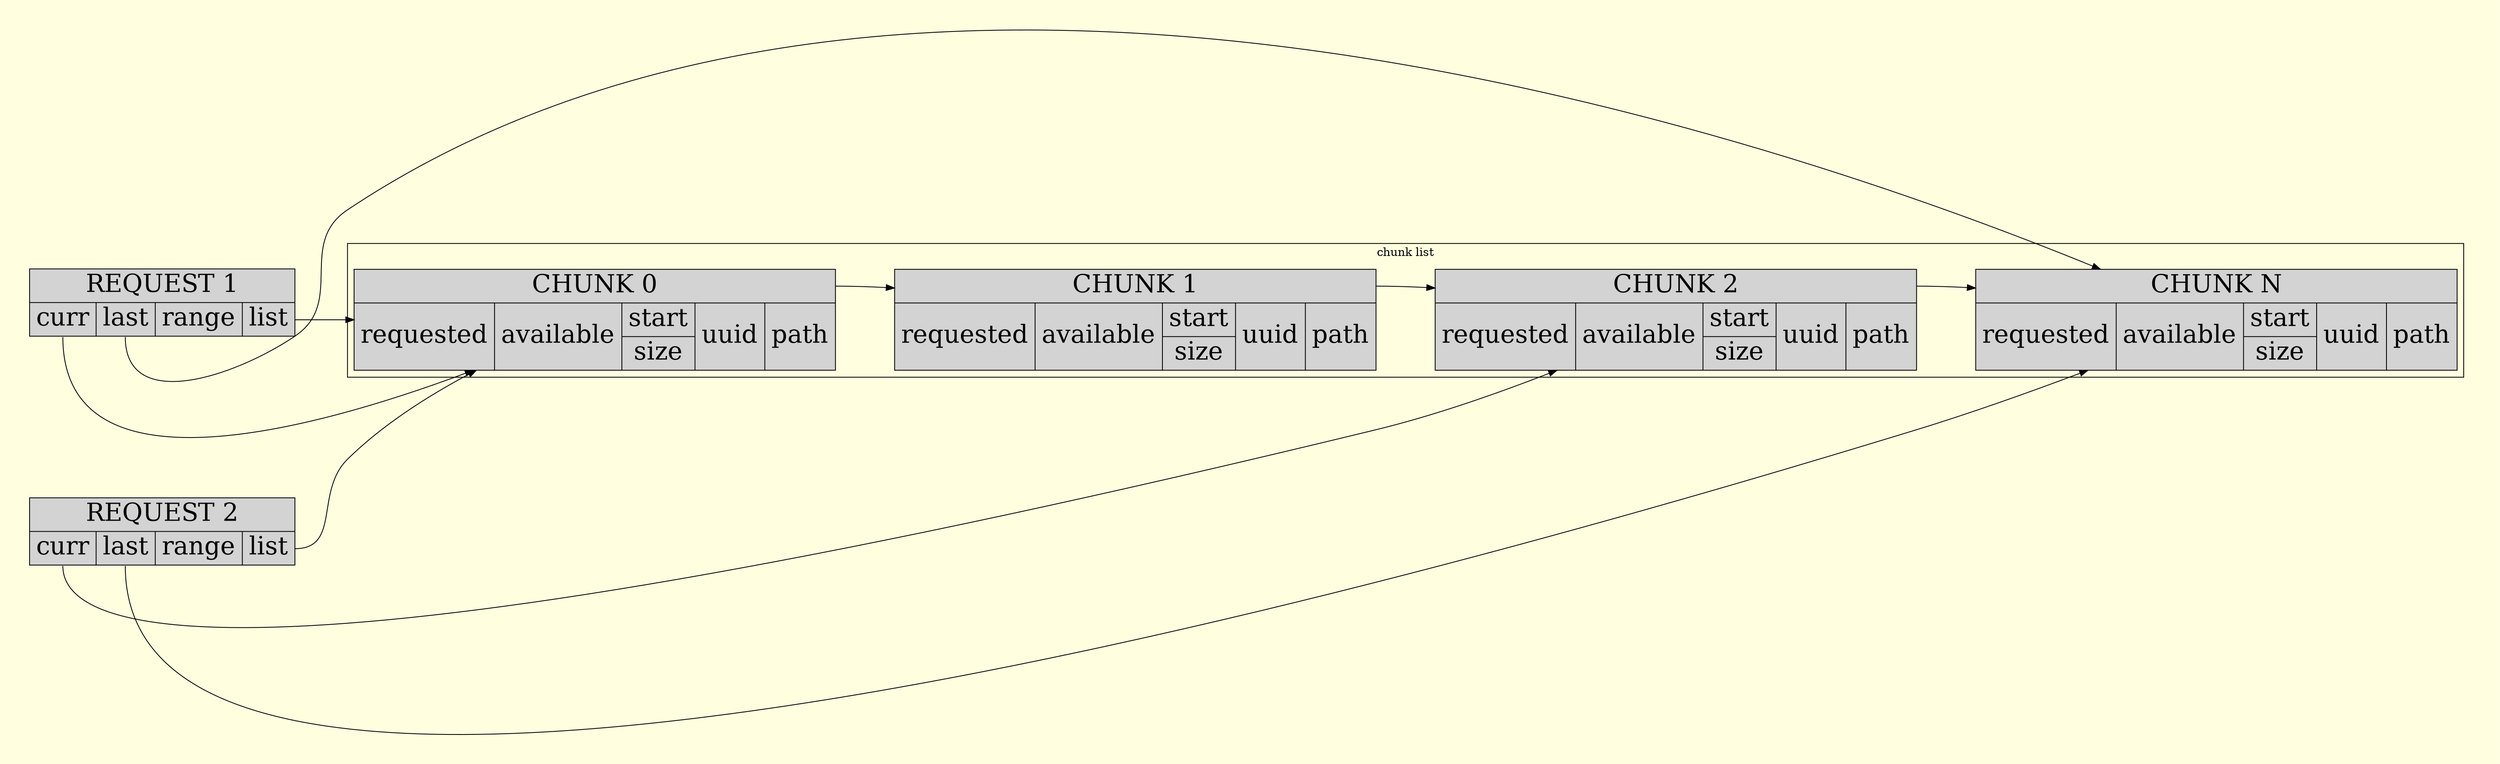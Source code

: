 digraph g {
        graph [
                pad="0.5",
                ranksep="1",
                nodesep="2"
                rankdir = "LR"
                bgcolor = "lightyellow"
                style="filled"
        ];
        node [
                fontsize = "30"
                style="filled"
        ];

        rank = same {
        "request1" [
                label = "<f0> REQUEST 1|{ <f1> curr| <f2> last| <f3> range| <f4> list}"
                shape = "record"
        ];
        "request2" [
                label = "<f0> REQUEST 2|{ <f1> curr| <f2> last| <f3> range| <f4> list}"
                shape = "record"
        ];
        }
        subgraph cluster_list {
                label="chunk list"
        "chunk0" [
                label = "<f0> CHUNK 0|{ <f1> requested| <f2> available|{ <f3> start| <f4> size}| <f5> uuid| <f6> path}"
                shape = "record"
        ];
        "chunk1" [
                label = "<f0> CHUNK 1|{ <f1> requested| <f2> available|{ <f3> start| <f4> size}| <f5> uuid| <f6> path}"
                shape = "record"
        ];
        "chunk2" [
                label = "<f0> CHUNK 2|{ <f1> requested| <f2> available|{ <f3> start| <f4> size}| <f5> uuid| <f6> path}"
                shape = "record"
        ];
        "chunkn" [
                label = "<f0> CHUNK N|{ <f1> requested| <f2> available|{ <f3> start| <f4> size}| <f5> uuid| <f6> path}"
                shape = "record"
        ];
        }
        "chunk0":f0 -> "chunk1" [
                id = 0
        ];
        "chunk1":f0 -> "chunk2" [
                id = 1
        ];
        "chunk2":f0 -> "chunkn" [
                id = 2
        ];

        "request1":f4 -> "chunk0" [
                id = 3
        ]
        "request2":f4 -> "chunk0" [
                id = 4
        ]

        "request1":f1 -> "chunk0" [
                id = 6
        ]
        "request1":f2 -> "chunkn" [
                id = 5
        ]

        "request2":f1 -> "chunk2" [
                id = 6
        ]
        "request2":f2 -> "chunkn" [
                id = 5
        ]
}

// vim:et:tabstop=8:shiftwidth=8:cindent:fo=croq:textwidth=80:
